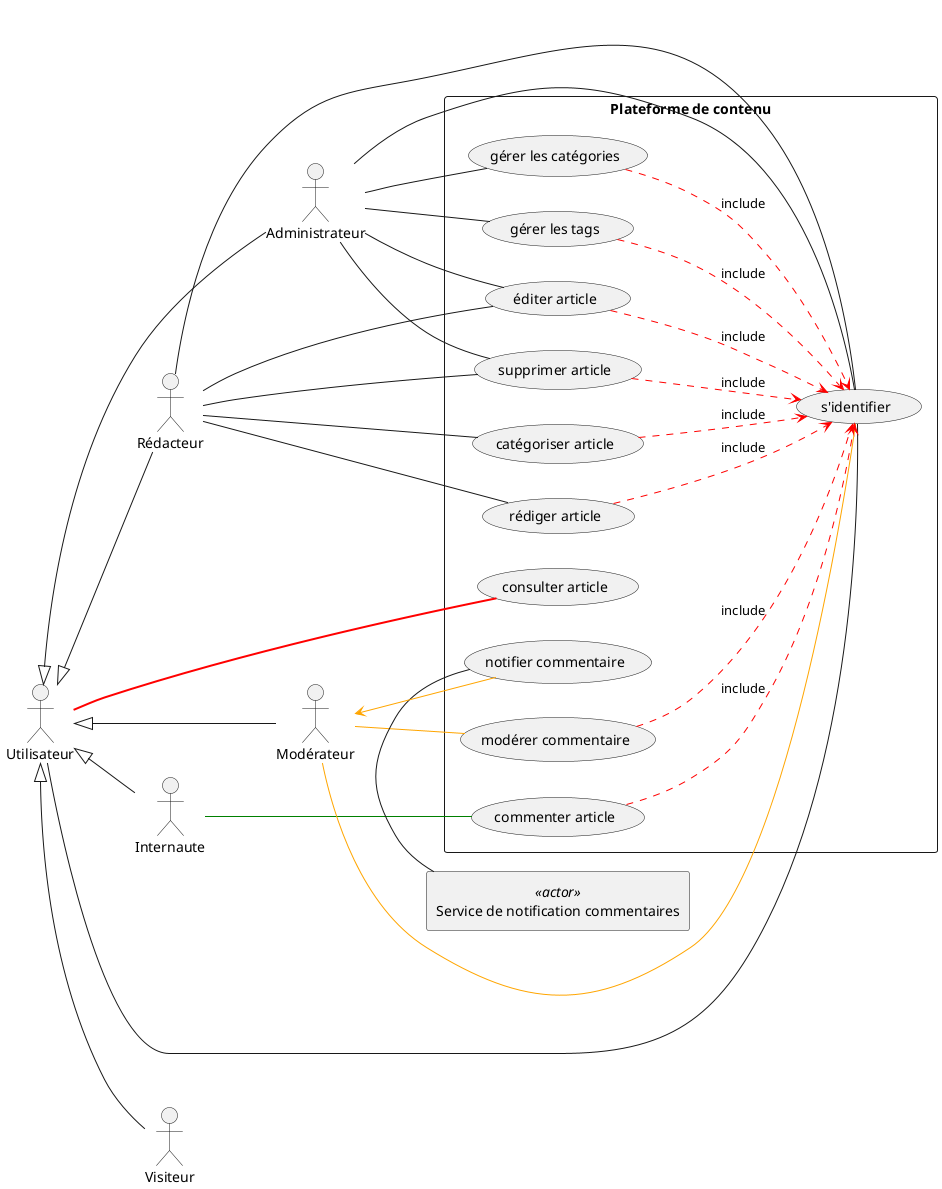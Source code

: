 @startuml Usecase

:Visiteur:
:Internaute:
:Modérateur:
:Administrateur:
:Rédacteur:
:Utilisateur:

agent "Service de notification commentaires" <<actor>> as ServiceNotifComment

rectangle "Plateforme de contenu" {

usecase (consulter article) as Consulter
usecase (rédiger article) as Rédiger
usecase (commenter article) as Commenter
usecase (éditer article) as Editer
usecase (supprimer article) as Supprimer
usecase (modérer commentaire) as Modérer
'usecase (accepter commentaire) as AccepterCommentaire
'usecase (refuser commentaire) as RefuserCommentaire
usecase (catégoriser article) as Catégoriser
usecase (s'identifier) as Authentification
usecase (gérer les tags) as GérerTags
usecase (gérer les catégories) as GérerCatégories
'usecase (créer Tag) as CreerTag
'usecase (éditer Tag) as EditerTag
'usecase (supprimer tag) as SupprimerTag
usecase (notifier commentaire) as NotifierCommentaire

left to right direction
Utilisateur --- Authentification 
Utilisateur <|--Administrateur
Utilisateur <|--Visiteur
Utilisateur <|--Rédacteur
Utilisateur <|--Modérateur
Utilisateur <|--Internaute

Utilisateur -- Consulter #line:red;line.bold;

Internaute -- Commenter #green

Rédacteur --- Authentification
Rédacteur --- Editer
Rédacteur --- Rédiger
Rédacteur --- Supprimer
Rédacteur --- Catégoriser

Modérateur -- Authentification #orange
Modérateur -- Modérer #orange
'Modérateur -- AccepterCommentaire
'Modérateur -- RefuserCommentaire

Administrateur -- Authentification
Administrateur -- GérerCatégories
Administrateur -- GérerTags
'Administrateur -- CreerTag
'Administrateur -- EditerTag
'Administrateur -- SupprimerTag
Administrateur -- Supprimer
Administrateur -- Editer

ServiceNotifComment - NotifierCommentaire

NotifierCommentaire --> Modérateur #orange

Editer ..> Authentification #red : include
Supprimer ..> Authentification #red : include
GérerTags ..> Authentification #red : include
GérerCatégories ..> Authentification #red : include
Commenter ..> Authentification #red : include
Catégoriser ..> Authentification #red : include
Modérer ..> Authentification #red : include
Rédiger ..> Authentification #red : include


}

@enduml